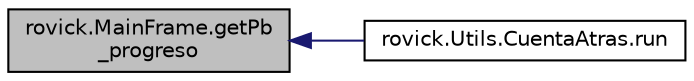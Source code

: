 digraph "rovick.MainFrame.getPb_progreso"
{
  edge [fontname="Helvetica",fontsize="10",labelfontname="Helvetica",labelfontsize="10"];
  node [fontname="Helvetica",fontsize="10",shape=record];
  rankdir="LR";
  Node21 [label="rovick.MainFrame.getPb\l_progreso",height=0.2,width=0.4,color="black", fillcolor="grey75", style="filled", fontcolor="black"];
  Node21 -> Node22 [dir="back",color="midnightblue",fontsize="10",style="solid",fontname="Helvetica"];
  Node22 [label="rovick.Utils.CuentaAtras.run",height=0.2,width=0.4,color="black", fillcolor="white", style="filled",URL="$classrovick_1_1_utils_1_1_cuenta_atras.html#aabd60572d54245e890b235d5bf4874db"];
}
